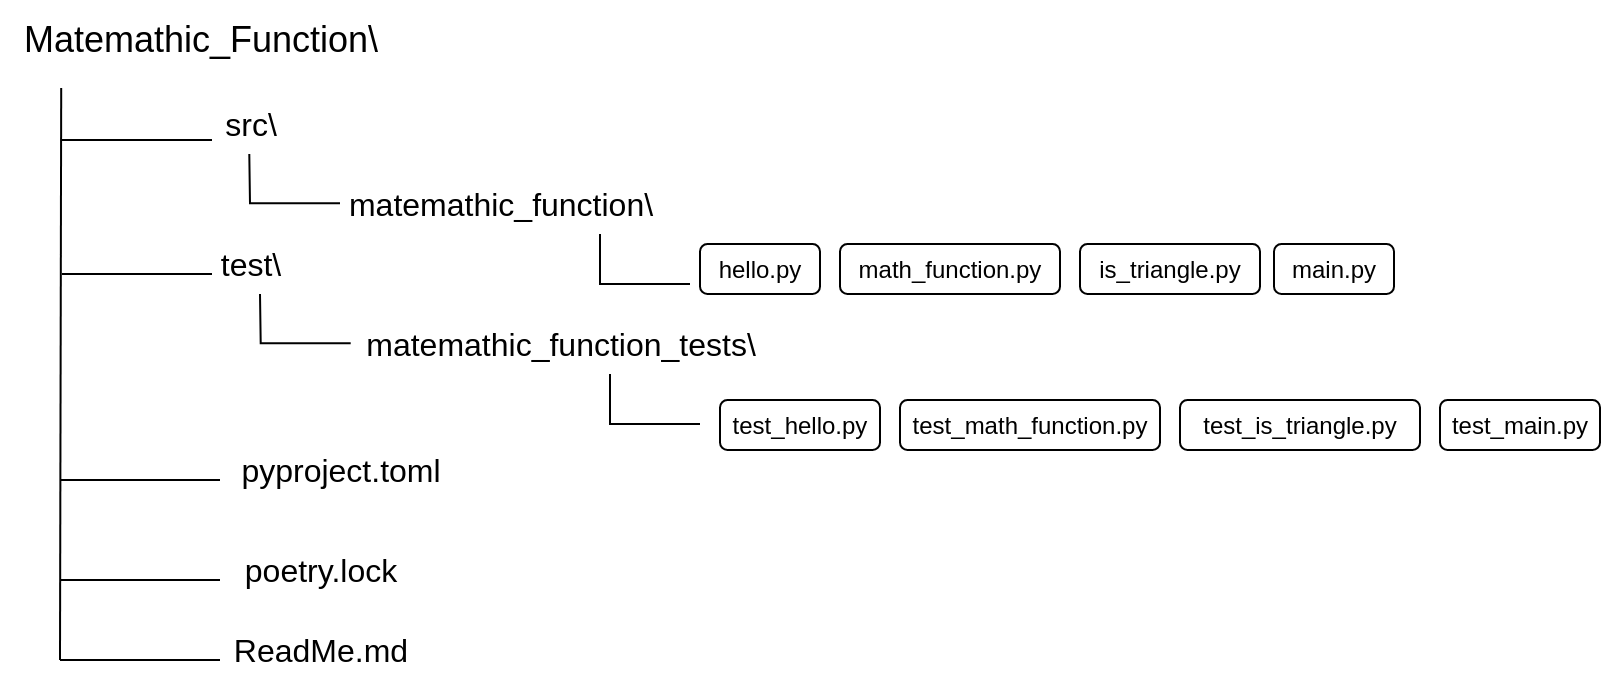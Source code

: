 <mxfile version="24.1.0" type="github">
  <diagram name="Pagina-1" id="VKP-E7FmXOzmTEbUWqwM">
    <mxGraphModel dx="1034" dy="420" grid="1" gridSize="10" guides="1" tooltips="1" connect="1" arrows="1" fold="1" page="1" pageScale="1" pageWidth="827" pageHeight="1169" math="0" shadow="0">
      <root>
        <mxCell id="0" />
        <mxCell id="1" parent="0" />
        <mxCell id="PF51RpuPRDNgdh2RP4am-1" value="&lt;font style=&quot;font-size: 18px;&quot;&gt;Matemathic_Function\&lt;/font&gt;" style="text;html=1;align=center;verticalAlign=middle;resizable=0;points=[];autosize=1;strokeColor=none;fillColor=none;" vertex="1" parent="1">
          <mxGeometry y="90" width="200" height="40" as="geometry" />
        </mxCell>
        <mxCell id="PF51RpuPRDNgdh2RP4am-3" value="" style="endArrow=none;html=1;rounded=0;" edge="1" parent="1">
          <mxGeometry width="50" height="50" relative="1" as="geometry">
            <mxPoint x="31" y="160" as="sourcePoint" />
            <mxPoint x="106" y="160" as="targetPoint" />
          </mxGeometry>
        </mxCell>
        <mxCell id="PF51RpuPRDNgdh2RP4am-4" value="&lt;font size=&quot;3&quot;&gt;src\&lt;/font&gt;" style="text;html=1;align=center;verticalAlign=middle;resizable=0;points=[];autosize=1;strokeColor=none;fillColor=none;" vertex="1" parent="1">
          <mxGeometry x="100" y="137" width="50" height="30" as="geometry" />
        </mxCell>
        <mxCell id="PF51RpuPRDNgdh2RP4am-6" value="" style="endArrow=none;html=1;rounded=0;" edge="1" parent="1">
          <mxGeometry width="50" height="50" relative="1" as="geometry">
            <mxPoint x="31" y="227" as="sourcePoint" />
            <mxPoint x="106" y="227" as="targetPoint" />
          </mxGeometry>
        </mxCell>
        <mxCell id="PF51RpuPRDNgdh2RP4am-7" value="&lt;font size=&quot;3&quot;&gt;test\&lt;/font&gt;" style="text;html=1;align=center;verticalAlign=middle;resizable=0;points=[];autosize=1;strokeColor=none;fillColor=none;" vertex="1" parent="1">
          <mxGeometry x="100" y="207" width="50" height="30" as="geometry" />
        </mxCell>
        <mxCell id="PF51RpuPRDNgdh2RP4am-8" value="" style="endArrow=none;html=1;rounded=0;entryX=0.493;entryY=1.178;entryDx=0;entryDy=0;entryPerimeter=0;" edge="1" parent="1">
          <mxGeometry width="50" height="50" relative="1" as="geometry">
            <mxPoint x="170" y="191.66" as="sourcePoint" />
            <mxPoint x="124.65" y="167.0" as="targetPoint" />
            <Array as="points">
              <mxPoint x="125" y="191.66" />
            </Array>
          </mxGeometry>
        </mxCell>
        <mxCell id="PF51RpuPRDNgdh2RP4am-10" value="&lt;font style=&quot;font-size: 16px;&quot;&gt;matemathic_function\&lt;/font&gt;" style="text;html=1;align=center;verticalAlign=middle;resizable=0;points=[];autosize=1;strokeColor=none;fillColor=none;" vertex="1" parent="1">
          <mxGeometry x="160" y="177" width="180" height="30" as="geometry" />
        </mxCell>
        <mxCell id="PF51RpuPRDNgdh2RP4am-11" value="&lt;font style=&quot;font-size: 16px;&quot;&gt;matemathic_function_tests\&lt;/font&gt;" style="text;html=1;align=center;verticalAlign=middle;resizable=0;points=[];autosize=1;strokeColor=none;fillColor=none;" vertex="1" parent="1">
          <mxGeometry x="170" y="247" width="220" height="30" as="geometry" />
        </mxCell>
        <mxCell id="PF51RpuPRDNgdh2RP4am-12" value="" style="endArrow=none;html=1;rounded=0;entryX=0.493;entryY=1.178;entryDx=0;entryDy=0;entryPerimeter=0;" edge="1" parent="1">
          <mxGeometry width="50" height="50" relative="1" as="geometry">
            <mxPoint x="345" y="232" as="sourcePoint" />
            <mxPoint x="300" y="207" as="targetPoint" />
            <Array as="points">
              <mxPoint x="300" y="232" />
            </Array>
          </mxGeometry>
        </mxCell>
        <mxCell id="PF51RpuPRDNgdh2RP4am-13" value="" style="endArrow=none;html=1;rounded=0;entryX=0.493;entryY=1.178;entryDx=0;entryDy=0;entryPerimeter=0;" edge="1" parent="1">
          <mxGeometry width="50" height="50" relative="1" as="geometry">
            <mxPoint x="350" y="302" as="sourcePoint" />
            <mxPoint x="305" y="277" as="targetPoint" />
            <Array as="points">
              <mxPoint x="305" y="302" />
            </Array>
          </mxGeometry>
        </mxCell>
        <mxCell id="PF51RpuPRDNgdh2RP4am-15" value="hello.py" style="rounded=1;whiteSpace=wrap;html=1;" vertex="1" parent="1">
          <mxGeometry x="350" y="212" width="60" height="25" as="geometry" />
        </mxCell>
        <mxCell id="PF51RpuPRDNgdh2RP4am-16" value="math_function.py" style="rounded=1;whiteSpace=wrap;html=1;" vertex="1" parent="1">
          <mxGeometry x="420" y="212" width="110" height="25" as="geometry" />
        </mxCell>
        <mxCell id="PF51RpuPRDNgdh2RP4am-17" value="is_triangle.py" style="rounded=1;whiteSpace=wrap;html=1;" vertex="1" parent="1">
          <mxGeometry x="540" y="212" width="90" height="25" as="geometry" />
        </mxCell>
        <mxCell id="PF51RpuPRDNgdh2RP4am-19" value="main.py" style="rounded=1;whiteSpace=wrap;html=1;" vertex="1" parent="1">
          <mxGeometry x="637" y="212" width="60" height="25" as="geometry" />
        </mxCell>
        <mxCell id="PF51RpuPRDNgdh2RP4am-20" value="test_hello.py" style="rounded=1;whiteSpace=wrap;html=1;" vertex="1" parent="1">
          <mxGeometry x="360" y="290" width="80" height="25" as="geometry" />
        </mxCell>
        <mxCell id="PF51RpuPRDNgdh2RP4am-21" value="test_math_function.py" style="rounded=1;whiteSpace=wrap;html=1;" vertex="1" parent="1">
          <mxGeometry x="450" y="290" width="130" height="25" as="geometry" />
        </mxCell>
        <mxCell id="PF51RpuPRDNgdh2RP4am-22" value="test_is_triangle.py" style="rounded=1;whiteSpace=wrap;html=1;" vertex="1" parent="1">
          <mxGeometry x="590" y="290" width="120" height="25" as="geometry" />
        </mxCell>
        <mxCell id="PF51RpuPRDNgdh2RP4am-23" value="test_main.py" style="rounded=1;whiteSpace=wrap;html=1;" vertex="1" parent="1">
          <mxGeometry x="720" y="290" width="80" height="25" as="geometry" />
        </mxCell>
        <mxCell id="PF51RpuPRDNgdh2RP4am-26" value="" style="endArrow=none;html=1;rounded=0;entryX=0.493;entryY=1.178;entryDx=0;entryDy=0;entryPerimeter=0;" edge="1" parent="1">
          <mxGeometry width="50" height="50" relative="1" as="geometry">
            <mxPoint x="175.35" y="261.66" as="sourcePoint" />
            <mxPoint x="130.0" y="237.0" as="targetPoint" />
            <Array as="points">
              <mxPoint x="130.35" y="261.66" />
            </Array>
          </mxGeometry>
        </mxCell>
        <mxCell id="PF51RpuPRDNgdh2RP4am-30" value="" style="endArrow=none;html=1;rounded=0;" edge="1" parent="1">
          <mxGeometry width="50" height="50" relative="1" as="geometry">
            <mxPoint x="30" y="330" as="sourcePoint" />
            <mxPoint x="110" y="330" as="targetPoint" />
          </mxGeometry>
        </mxCell>
        <mxCell id="PF51RpuPRDNgdh2RP4am-31" value="&lt;span style=&quot;font-size: 16px;&quot;&gt;pyproject.toml&lt;/span&gt;" style="text;html=1;align=center;verticalAlign=middle;resizable=0;points=[];autosize=1;strokeColor=none;fillColor=none;" vertex="1" parent="1">
          <mxGeometry x="110" y="310" width="120" height="30" as="geometry" />
        </mxCell>
        <mxCell id="PF51RpuPRDNgdh2RP4am-33" value="" style="endArrow=none;html=1;rounded=0;entryX=0.153;entryY=1.1;entryDx=0;entryDy=0;entryPerimeter=0;" edge="1" parent="1" target="PF51RpuPRDNgdh2RP4am-1">
          <mxGeometry width="50" height="50" relative="1" as="geometry">
            <mxPoint x="30" y="420" as="sourcePoint" />
            <mxPoint x="330" y="270" as="targetPoint" />
          </mxGeometry>
        </mxCell>
        <mxCell id="PF51RpuPRDNgdh2RP4am-34" value="" style="endArrow=none;html=1;rounded=0;" edge="1" parent="1">
          <mxGeometry width="50" height="50" relative="1" as="geometry">
            <mxPoint x="30" y="380" as="sourcePoint" />
            <mxPoint x="110" y="380" as="targetPoint" />
          </mxGeometry>
        </mxCell>
        <mxCell id="PF51RpuPRDNgdh2RP4am-35" value="&lt;span style=&quot;font-size: 16px;&quot;&gt;poetry.lock&lt;/span&gt;" style="text;html=1;align=center;verticalAlign=middle;resizable=0;points=[];autosize=1;strokeColor=none;fillColor=none;" vertex="1" parent="1">
          <mxGeometry x="110" y="360" width="100" height="30" as="geometry" />
        </mxCell>
        <mxCell id="PF51RpuPRDNgdh2RP4am-36" value="" style="endArrow=none;html=1;rounded=0;" edge="1" parent="1">
          <mxGeometry width="50" height="50" relative="1" as="geometry">
            <mxPoint x="30" y="420" as="sourcePoint" />
            <mxPoint x="110" y="420" as="targetPoint" />
          </mxGeometry>
        </mxCell>
        <mxCell id="PF51RpuPRDNgdh2RP4am-37" value="&lt;span style=&quot;font-size: 16px;&quot;&gt;ReadMe.md&lt;/span&gt;" style="text;html=1;align=center;verticalAlign=middle;resizable=0;points=[];autosize=1;strokeColor=none;fillColor=none;" vertex="1" parent="1">
          <mxGeometry x="105" y="400" width="110" height="30" as="geometry" />
        </mxCell>
      </root>
    </mxGraphModel>
  </diagram>
</mxfile>
